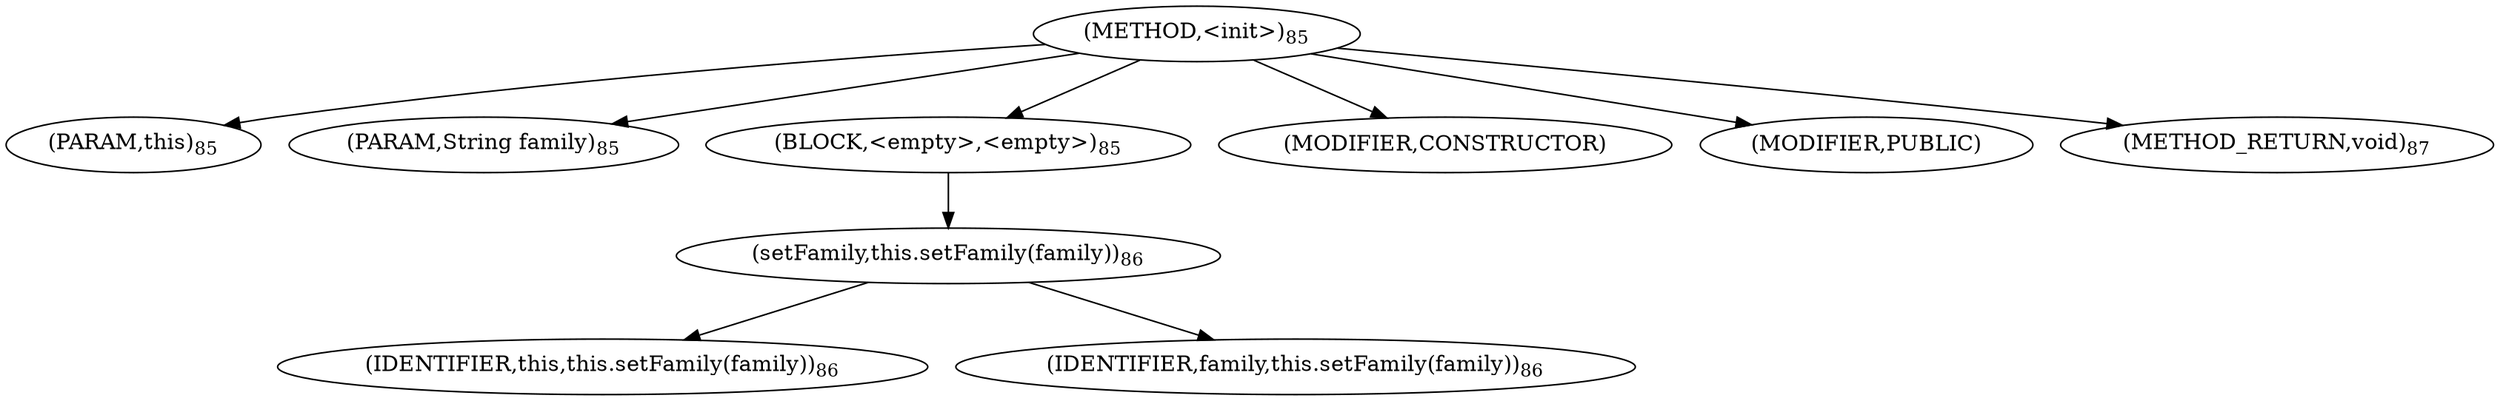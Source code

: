 digraph "&lt;init&gt;" {  
"55" [label = <(METHOD,&lt;init&gt;)<SUB>85</SUB>> ]
"4" [label = <(PARAM,this)<SUB>85</SUB>> ]
"56" [label = <(PARAM,String family)<SUB>85</SUB>> ]
"57" [label = <(BLOCK,&lt;empty&gt;,&lt;empty&gt;)<SUB>85</SUB>> ]
"58" [label = <(setFamily,this.setFamily(family))<SUB>86</SUB>> ]
"3" [label = <(IDENTIFIER,this,this.setFamily(family))<SUB>86</SUB>> ]
"59" [label = <(IDENTIFIER,family,this.setFamily(family))<SUB>86</SUB>> ]
"60" [label = <(MODIFIER,CONSTRUCTOR)> ]
"61" [label = <(MODIFIER,PUBLIC)> ]
"62" [label = <(METHOD_RETURN,void)<SUB>87</SUB>> ]
  "55" -> "4" 
  "55" -> "56" 
  "55" -> "57" 
  "55" -> "60" 
  "55" -> "61" 
  "55" -> "62" 
  "57" -> "58" 
  "58" -> "3" 
  "58" -> "59" 
}
